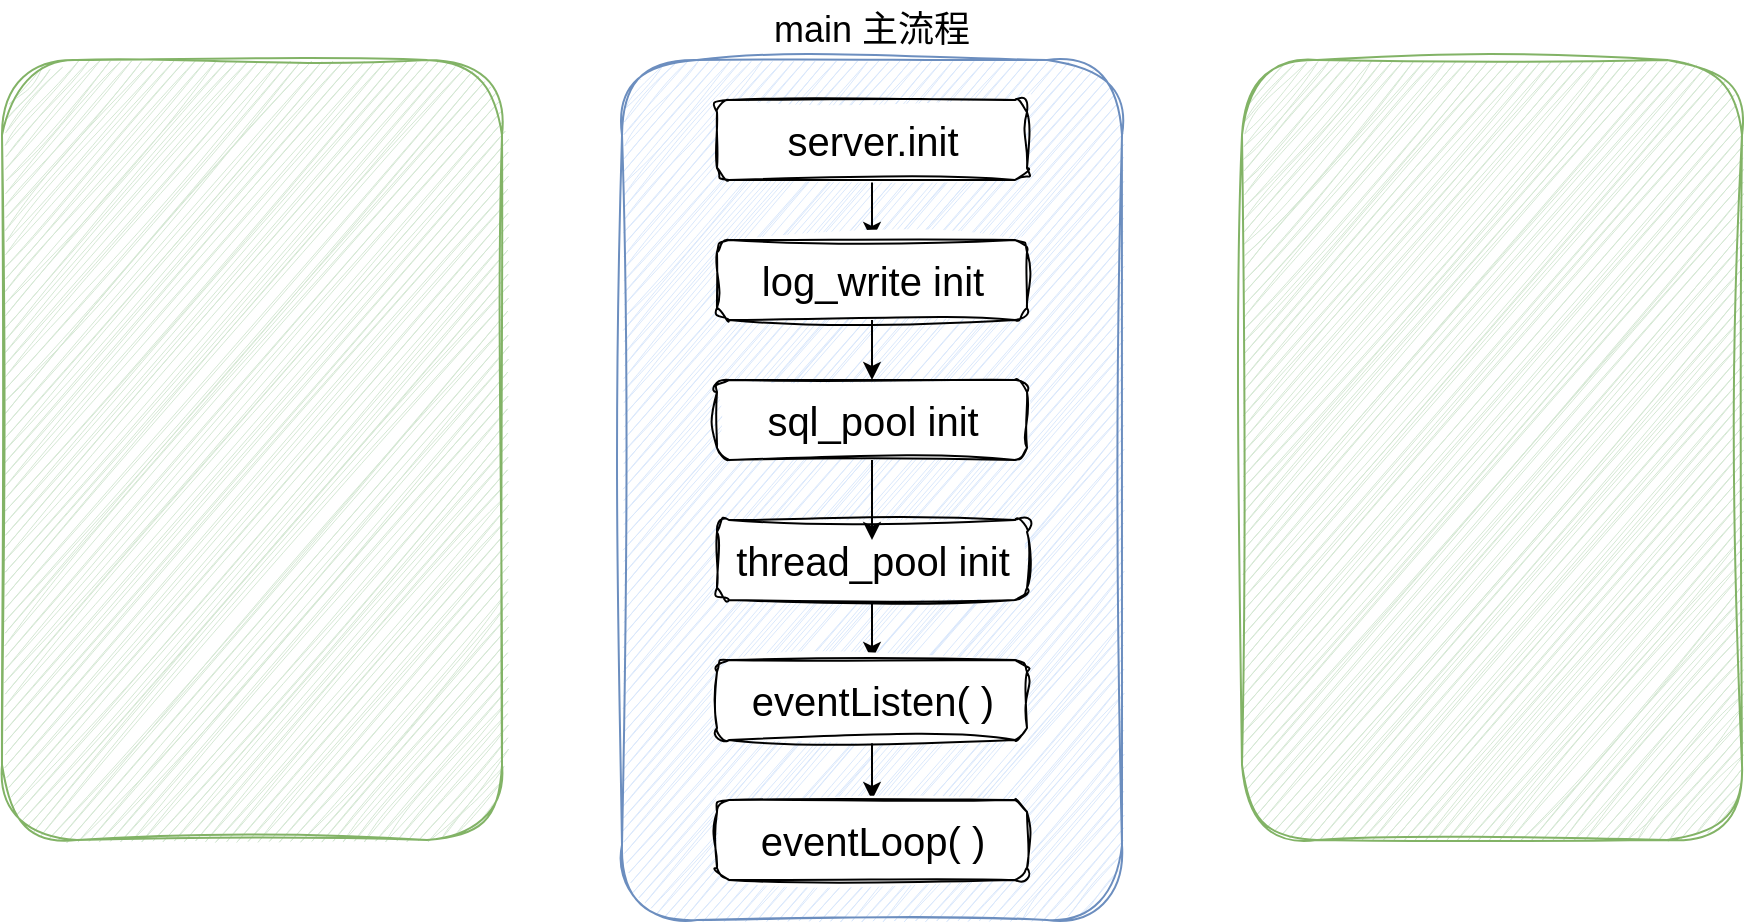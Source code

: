 <mxfile version="24.5.4" type="github">
  <diagram name="第 1 页" id="rZ8Ub2-MKYlWhGuQHyz1">
    <mxGraphModel dx="2187" dy="890" grid="1" gridSize="10" guides="1" tooltips="1" connect="1" arrows="1" fold="1" page="1" pageScale="1" pageWidth="827" pageHeight="1169" math="0" shadow="0">
      <root>
        <mxCell id="0" />
        <mxCell id="1" parent="0" />
        <mxCell id="m9QqqRcCzPwHsIWh3rep-1" value="" style="rounded=1;whiteSpace=wrap;html=1;fillColor=#dae8fc;strokeColor=#6c8ebf;sketch=1;curveFitting=1;jiggle=2;" vertex="1" parent="1">
          <mxGeometry x="250" y="100" width="250" height="430" as="geometry" />
        </mxCell>
        <mxCell id="m9QqqRcCzPwHsIWh3rep-2" value="&lt;font style=&quot;font-size: 18px;&quot;&gt;main 主流程&lt;/font&gt;" style="text;strokeColor=none;align=center;fillColor=none;html=1;verticalAlign=middle;whiteSpace=wrap;rounded=0;" vertex="1" parent="1">
          <mxGeometry x="315" y="70" width="120" height="30" as="geometry" />
        </mxCell>
        <mxCell id="m9QqqRcCzPwHsIWh3rep-4" value="" style="rounded=1;whiteSpace=wrap;html=1;fillColor=#d5e8d4;strokeColor=#82b366;sketch=1;curveFitting=1;jiggle=2;" vertex="1" parent="1">
          <mxGeometry x="560" y="100" width="250" height="390" as="geometry" />
        </mxCell>
        <mxCell id="m9QqqRcCzPwHsIWh3rep-5" value="" style="rounded=1;whiteSpace=wrap;html=1;fillColor=#d5e8d4;strokeColor=#82b366;sketch=1;curveFitting=1;jiggle=2;" vertex="1" parent="1">
          <mxGeometry x="-60" y="100" width="250" height="390" as="geometry" />
        </mxCell>
        <mxCell id="m9QqqRcCzPwHsIWh3rep-12" style="edgeStyle=orthogonalEdgeStyle;rounded=0;orthogonalLoop=1;jettySize=auto;html=1;" edge="1" parent="1" source="m9QqqRcCzPwHsIWh3rep-6" target="m9QqqRcCzPwHsIWh3rep-7">
          <mxGeometry relative="1" as="geometry" />
        </mxCell>
        <mxCell id="m9QqqRcCzPwHsIWh3rep-6" value="&lt;font style=&quot;font-size: 20px;&quot;&gt;server.init&lt;/font&gt;" style="rounded=1;whiteSpace=wrap;html=1;sketch=1;curveFitting=1;jiggle=2;" vertex="1" parent="1">
          <mxGeometry x="297.5" y="120" width="155" height="40" as="geometry" />
        </mxCell>
        <mxCell id="m9QqqRcCzPwHsIWh3rep-13" style="edgeStyle=orthogonalEdgeStyle;rounded=0;orthogonalLoop=1;jettySize=auto;html=1;" edge="1" parent="1" source="m9QqqRcCzPwHsIWh3rep-7" target="m9QqqRcCzPwHsIWh3rep-8">
          <mxGeometry relative="1" as="geometry" />
        </mxCell>
        <mxCell id="m9QqqRcCzPwHsIWh3rep-7" value="&lt;font style=&quot;font-size: 20px;&quot;&gt;log_write init&lt;/font&gt;" style="rounded=1;whiteSpace=wrap;html=1;sketch=1;curveFitting=1;jiggle=2;" vertex="1" parent="1">
          <mxGeometry x="297.5" y="190" width="155" height="40" as="geometry" />
        </mxCell>
        <mxCell id="m9QqqRcCzPwHsIWh3rep-8" value="&lt;font style=&quot;font-size: 20px;&quot;&gt;sql_pool init&lt;/font&gt;" style="rounded=1;whiteSpace=wrap;html=1;sketch=1;curveFitting=1;jiggle=2;" vertex="1" parent="1">
          <mxGeometry x="297.5" y="260" width="155" height="40" as="geometry" />
        </mxCell>
        <mxCell id="m9QqqRcCzPwHsIWh3rep-15" style="edgeStyle=orthogonalEdgeStyle;rounded=0;orthogonalLoop=1;jettySize=auto;html=1;" edge="1" parent="1" source="m9QqqRcCzPwHsIWh3rep-9" target="m9QqqRcCzPwHsIWh3rep-10">
          <mxGeometry relative="1" as="geometry" />
        </mxCell>
        <mxCell id="m9QqqRcCzPwHsIWh3rep-9" value="&lt;font style=&quot;font-size: 20px;&quot;&gt;thread_pool init&lt;/font&gt;" style="rounded=1;whiteSpace=wrap;html=1;sketch=1;curveFitting=1;jiggle=2;" vertex="1" parent="1">
          <mxGeometry x="297.5" y="330" width="155" height="40" as="geometry" />
        </mxCell>
        <mxCell id="m9QqqRcCzPwHsIWh3rep-16" style="edgeStyle=orthogonalEdgeStyle;rounded=0;orthogonalLoop=1;jettySize=auto;html=1;" edge="1" parent="1" source="m9QqqRcCzPwHsIWh3rep-10" target="m9QqqRcCzPwHsIWh3rep-11">
          <mxGeometry relative="1" as="geometry" />
        </mxCell>
        <mxCell id="m9QqqRcCzPwHsIWh3rep-10" value="&lt;font style=&quot;font-size: 20px;&quot;&gt;eventListen( )&lt;/font&gt;" style="rounded=1;whiteSpace=wrap;html=1;sketch=1;curveFitting=1;jiggle=2;" vertex="1" parent="1">
          <mxGeometry x="297.5" y="400" width="155" height="40" as="geometry" />
        </mxCell>
        <mxCell id="m9QqqRcCzPwHsIWh3rep-11" value="&lt;font style=&quot;font-size: 20px;&quot;&gt;eventLoop( )&lt;/font&gt;" style="rounded=1;whiteSpace=wrap;html=1;sketch=1;curveFitting=1;jiggle=2;" vertex="1" parent="1">
          <mxGeometry x="297.5" y="470" width="155" height="40" as="geometry" />
        </mxCell>
        <mxCell id="m9QqqRcCzPwHsIWh3rep-14" style="edgeStyle=orthogonalEdgeStyle;rounded=0;orthogonalLoop=1;jettySize=auto;html=1;entryX=0.5;entryY=0.25;entryDx=0;entryDy=0;entryPerimeter=0;" edge="1" parent="1" source="m9QqqRcCzPwHsIWh3rep-8" target="m9QqqRcCzPwHsIWh3rep-9">
          <mxGeometry relative="1" as="geometry" />
        </mxCell>
      </root>
    </mxGraphModel>
  </diagram>
</mxfile>
